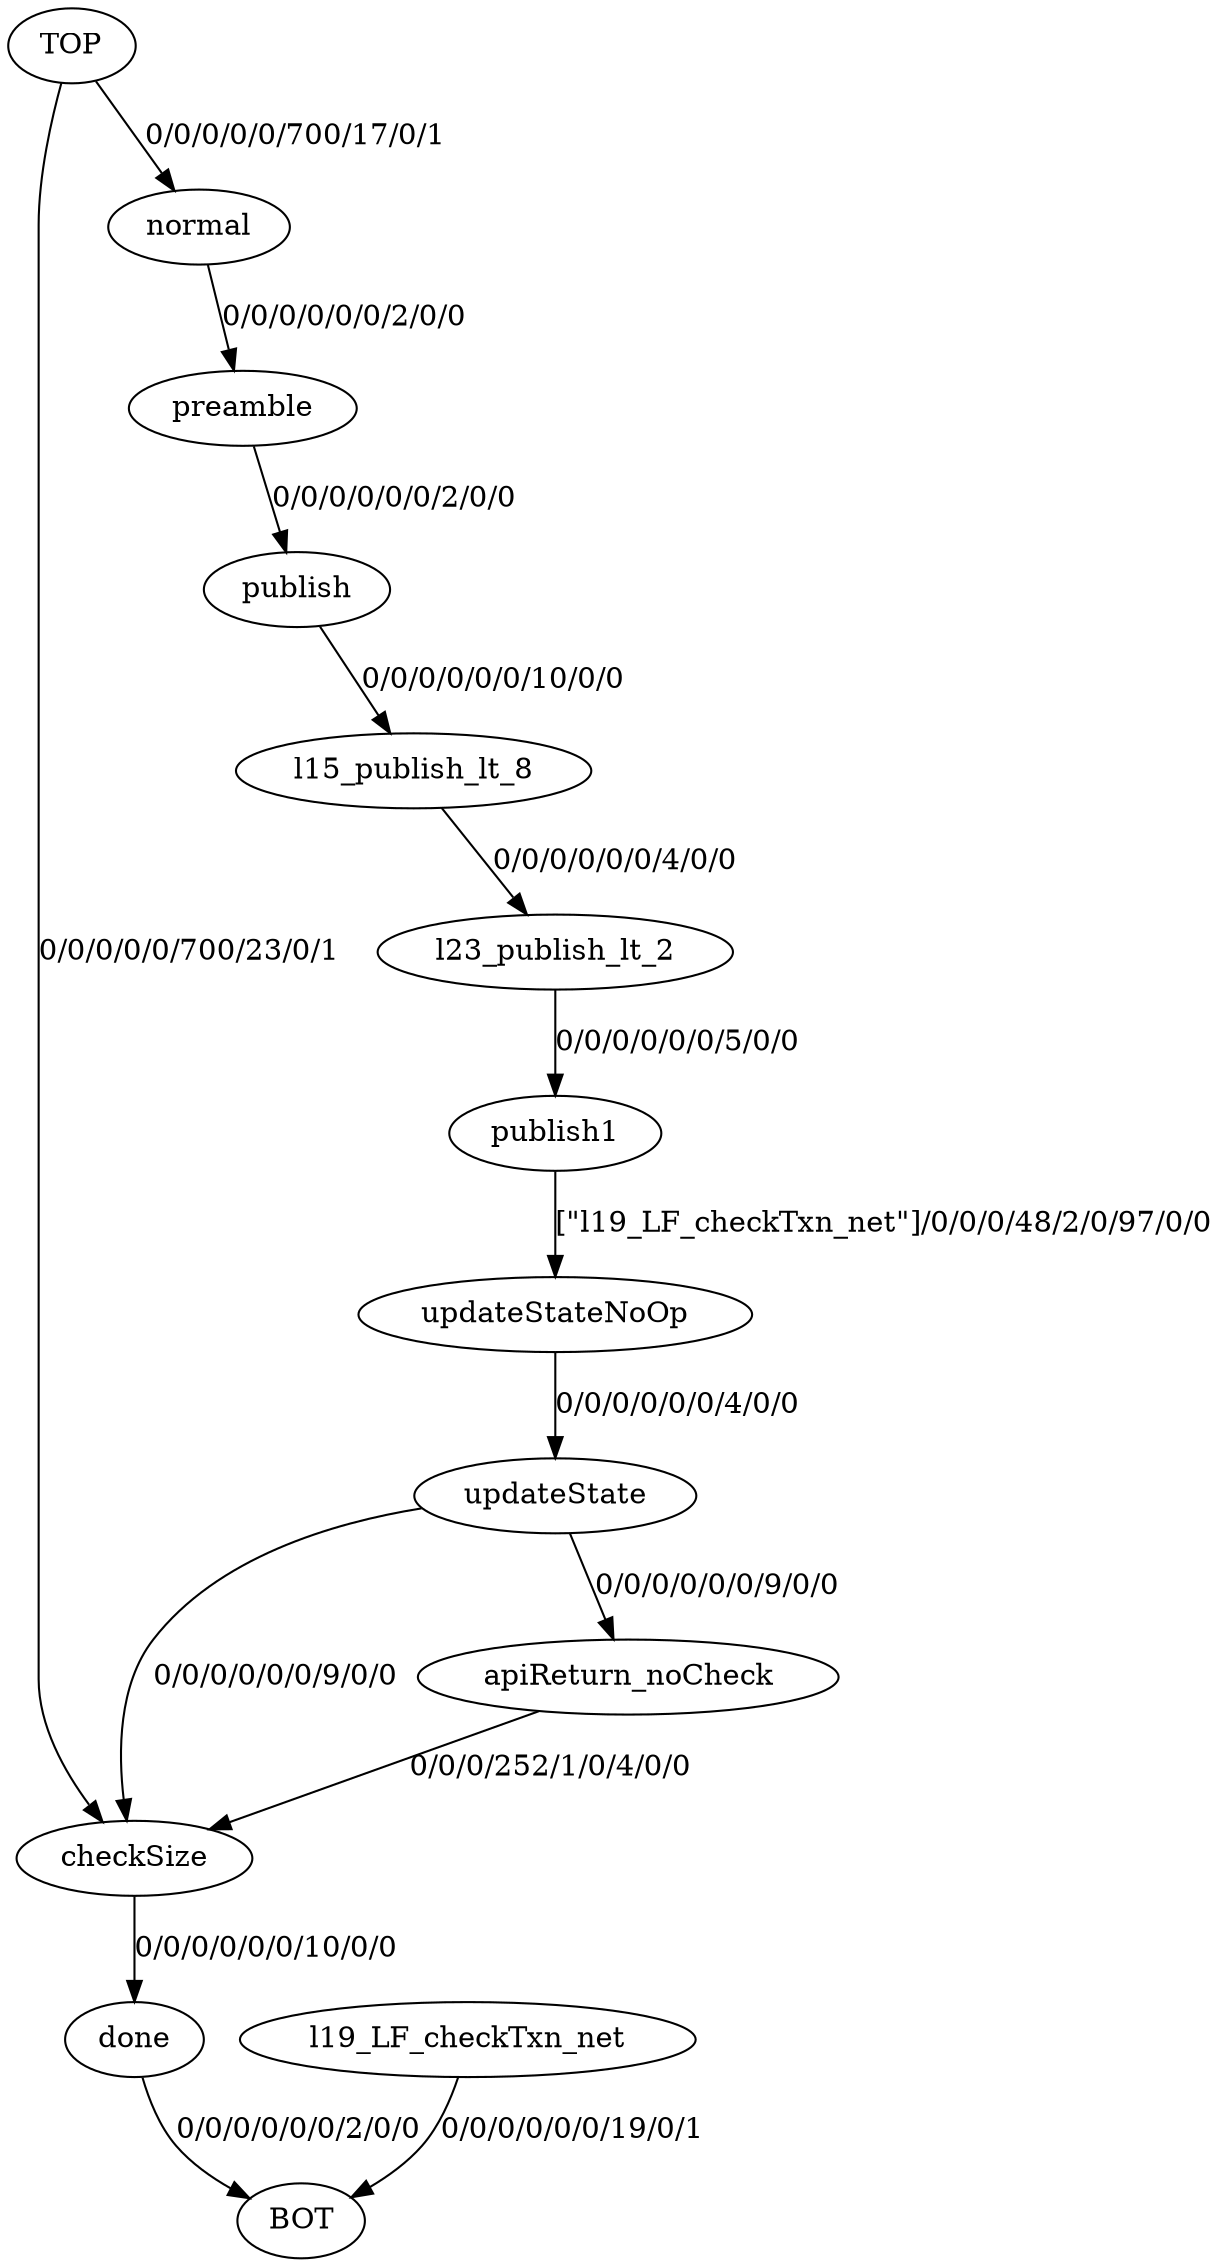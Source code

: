 // This file is in the DOT file format. Upload or copy it into a Graphviz engine, such as https://dreampuf.github.io/GraphvizOnline
digraph {
"TOP"->"checkSize"[label="0/0/0/0/0/700/23/0/1"]
"TOP"->"normal"[label="0/0/0/0/0/700/17/0/1"]
"apiReturn_noCheck"->"checkSize"[label="0/0/0/252/1/0/4/0/0"]
"checkSize"->"done"[label="0/0/0/0/0/0/10/0/0"]
"done"->"BOT"[label="0/0/0/0/0/0/2/0/0"]
"l15_publish_lt_8"->"l23_publish_lt_2"[label="0/0/0/0/0/0/4/0/0"]
"l19_LF_checkTxn_net"->"BOT"[label="0/0/0/0/0/0/19/0/1"]
"l23_publish_lt_2"->"publish1"[label="0/0/0/0/0/0/5/0/0"]
"normal"->"preamble"[label="0/0/0/0/0/0/2/0/0"]
"preamble"->"publish"[label="0/0/0/0/0/0/2/0/0"]
"publish"->"l15_publish_lt_8"[label="0/0/0/0/0/0/10/0/0"]
"publish1"->"updateStateNoOp"[label="[\"l19_LF_checkTxn_net\"]/0/0/0/48/2/0/97/0/0"]
"updateState"->"apiReturn_noCheck"[label="0/0/0/0/0/0/9/0/0"]
"updateState"->"checkSize"[label="0/0/0/0/0/0/9/0/0"]
"updateStateNoOp"->"updateState"[label="0/0/0/0/0/0/4/0/0"]
}
